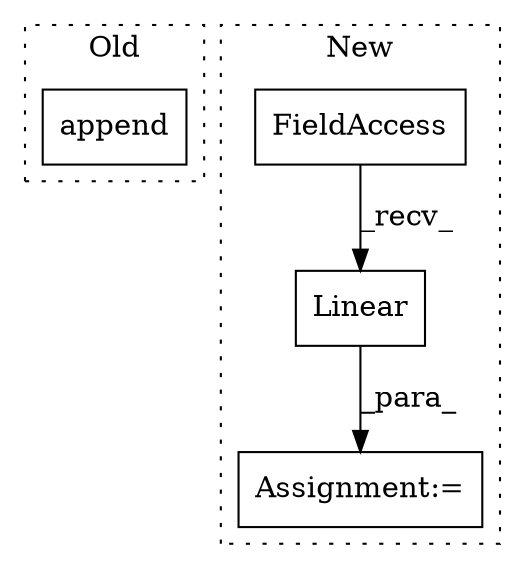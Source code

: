 digraph G {
subgraph cluster0 {
1 [label="append" a="32" s="10905,10956" l="7,1" shape="box"];
label = "Old";
style="dotted";
}
subgraph cluster1 {
2 [label="Linear" a="32" s="10623,10655" l="7,1" shape="box"];
3 [label="Assignment:=" a="7" s="10603" l="1" shape="box"];
4 [label="FieldAccess" a="22" s="10614" l="8" shape="box"];
label = "New";
style="dotted";
}
2 -> 3 [label="_para_"];
4 -> 2 [label="_recv_"];
}